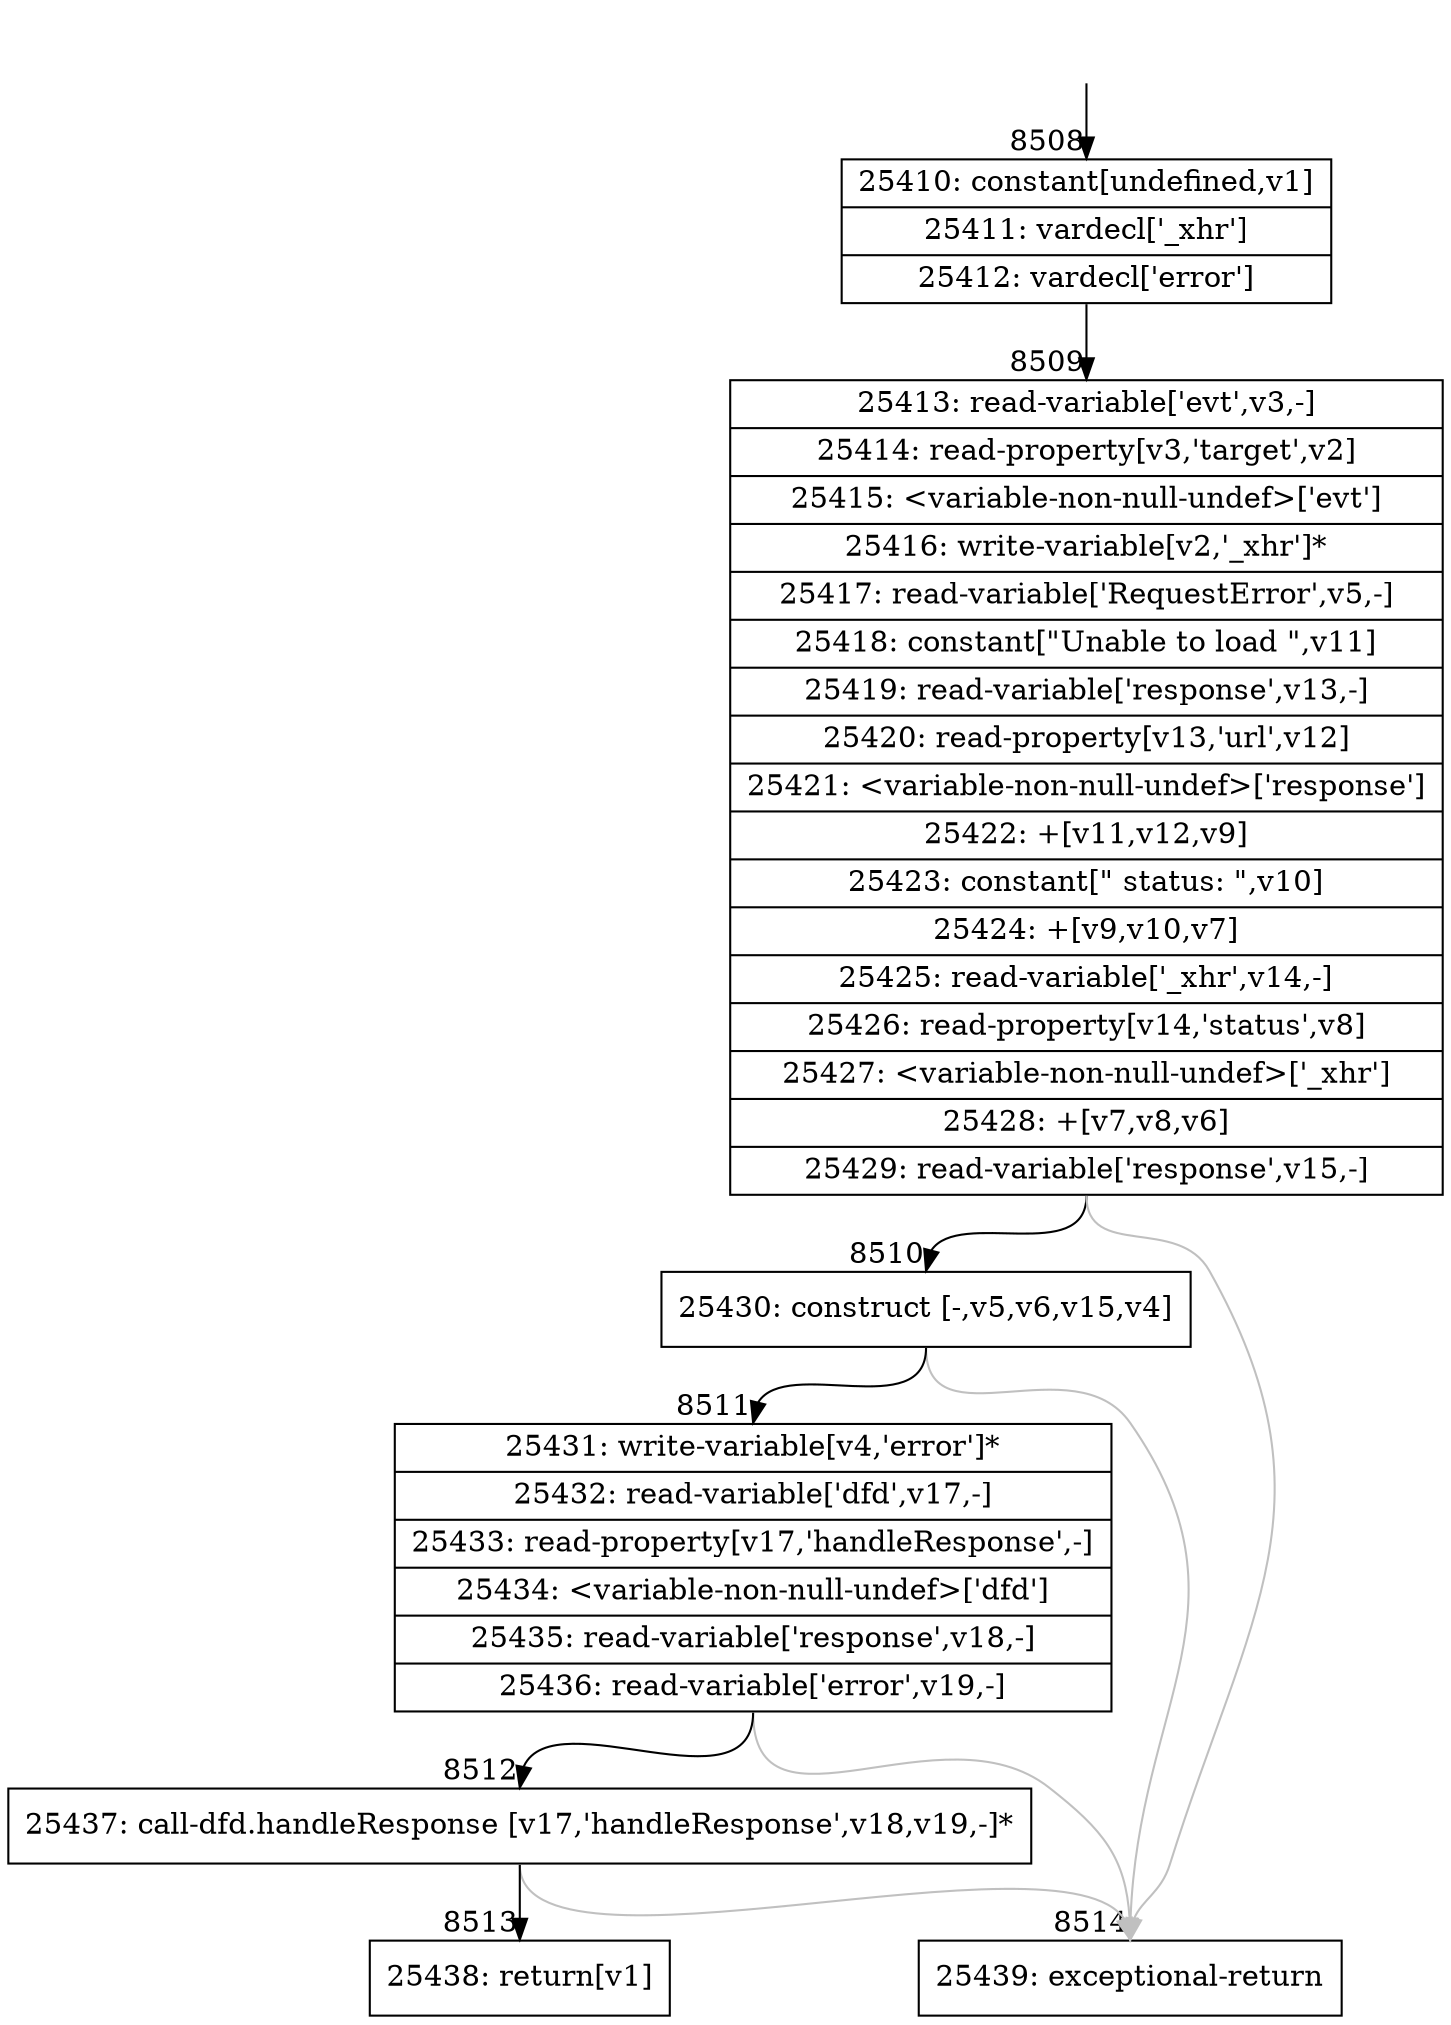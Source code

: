 digraph {
rankdir="TD"
BB_entry575[shape=none,label=""];
BB_entry575 -> BB8508 [tailport=s, headport=n, headlabel="    8508"]
BB8508 [shape=record label="{25410: constant[undefined,v1]|25411: vardecl['_xhr']|25412: vardecl['error']}" ] 
BB8508 -> BB8509 [tailport=s, headport=n, headlabel="      8509"]
BB8509 [shape=record label="{25413: read-variable['evt',v3,-]|25414: read-property[v3,'target',v2]|25415: \<variable-non-null-undef\>['evt']|25416: write-variable[v2,'_xhr']*|25417: read-variable['RequestError',v5,-]|25418: constant[\"Unable to load \",v11]|25419: read-variable['response',v13,-]|25420: read-property[v13,'url',v12]|25421: \<variable-non-null-undef\>['response']|25422: +[v11,v12,v9]|25423: constant[\" status: \",v10]|25424: +[v9,v10,v7]|25425: read-variable['_xhr',v14,-]|25426: read-property[v14,'status',v8]|25427: \<variable-non-null-undef\>['_xhr']|25428: +[v7,v8,v6]|25429: read-variable['response',v15,-]}" ] 
BB8509 -> BB8510 [tailport=s, headport=n, headlabel="      8510"]
BB8509 -> BB8514 [tailport=s, headport=n, color=gray, headlabel="      8514"]
BB8510 [shape=record label="{25430: construct [-,v5,v6,v15,v4]}" ] 
BB8510 -> BB8511 [tailport=s, headport=n, headlabel="      8511"]
BB8510 -> BB8514 [tailport=s, headport=n, color=gray]
BB8511 [shape=record label="{25431: write-variable[v4,'error']*|25432: read-variable['dfd',v17,-]|25433: read-property[v17,'handleResponse',-]|25434: \<variable-non-null-undef\>['dfd']|25435: read-variable['response',v18,-]|25436: read-variable['error',v19,-]}" ] 
BB8511 -> BB8512 [tailport=s, headport=n, headlabel="      8512"]
BB8511 -> BB8514 [tailport=s, headport=n, color=gray]
BB8512 [shape=record label="{25437: call-dfd.handleResponse [v17,'handleResponse',v18,v19,-]*}" ] 
BB8512 -> BB8513 [tailport=s, headport=n, headlabel="      8513"]
BB8512 -> BB8514 [tailport=s, headport=n, color=gray]
BB8513 [shape=record label="{25438: return[v1]}" ] 
BB8514 [shape=record label="{25439: exceptional-return}" ] 
//#$~ 11926
}

